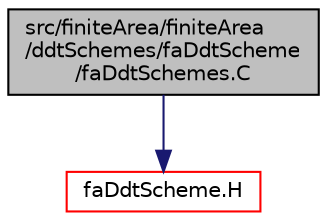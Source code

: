 digraph "src/finiteArea/finiteArea/ddtSchemes/faDdtScheme/faDdtSchemes.C"
{
  bgcolor="transparent";
  edge [fontname="Helvetica",fontsize="10",labelfontname="Helvetica",labelfontsize="10"];
  node [fontname="Helvetica",fontsize="10",shape=record];
  Node1 [label="src/finiteArea/finiteArea\l/ddtSchemes/faDdtScheme\l/faDdtSchemes.C",height=0.2,width=0.4,color="black", fillcolor="grey75", style="filled" fontcolor="black"];
  Node1 -> Node2 [color="midnightblue",fontsize="10",style="solid",fontname="Helvetica"];
  Node2 [label="faDdtScheme.H",height=0.2,width=0.4,color="red",URL="$faDdtScheme_8H.html"];
}

